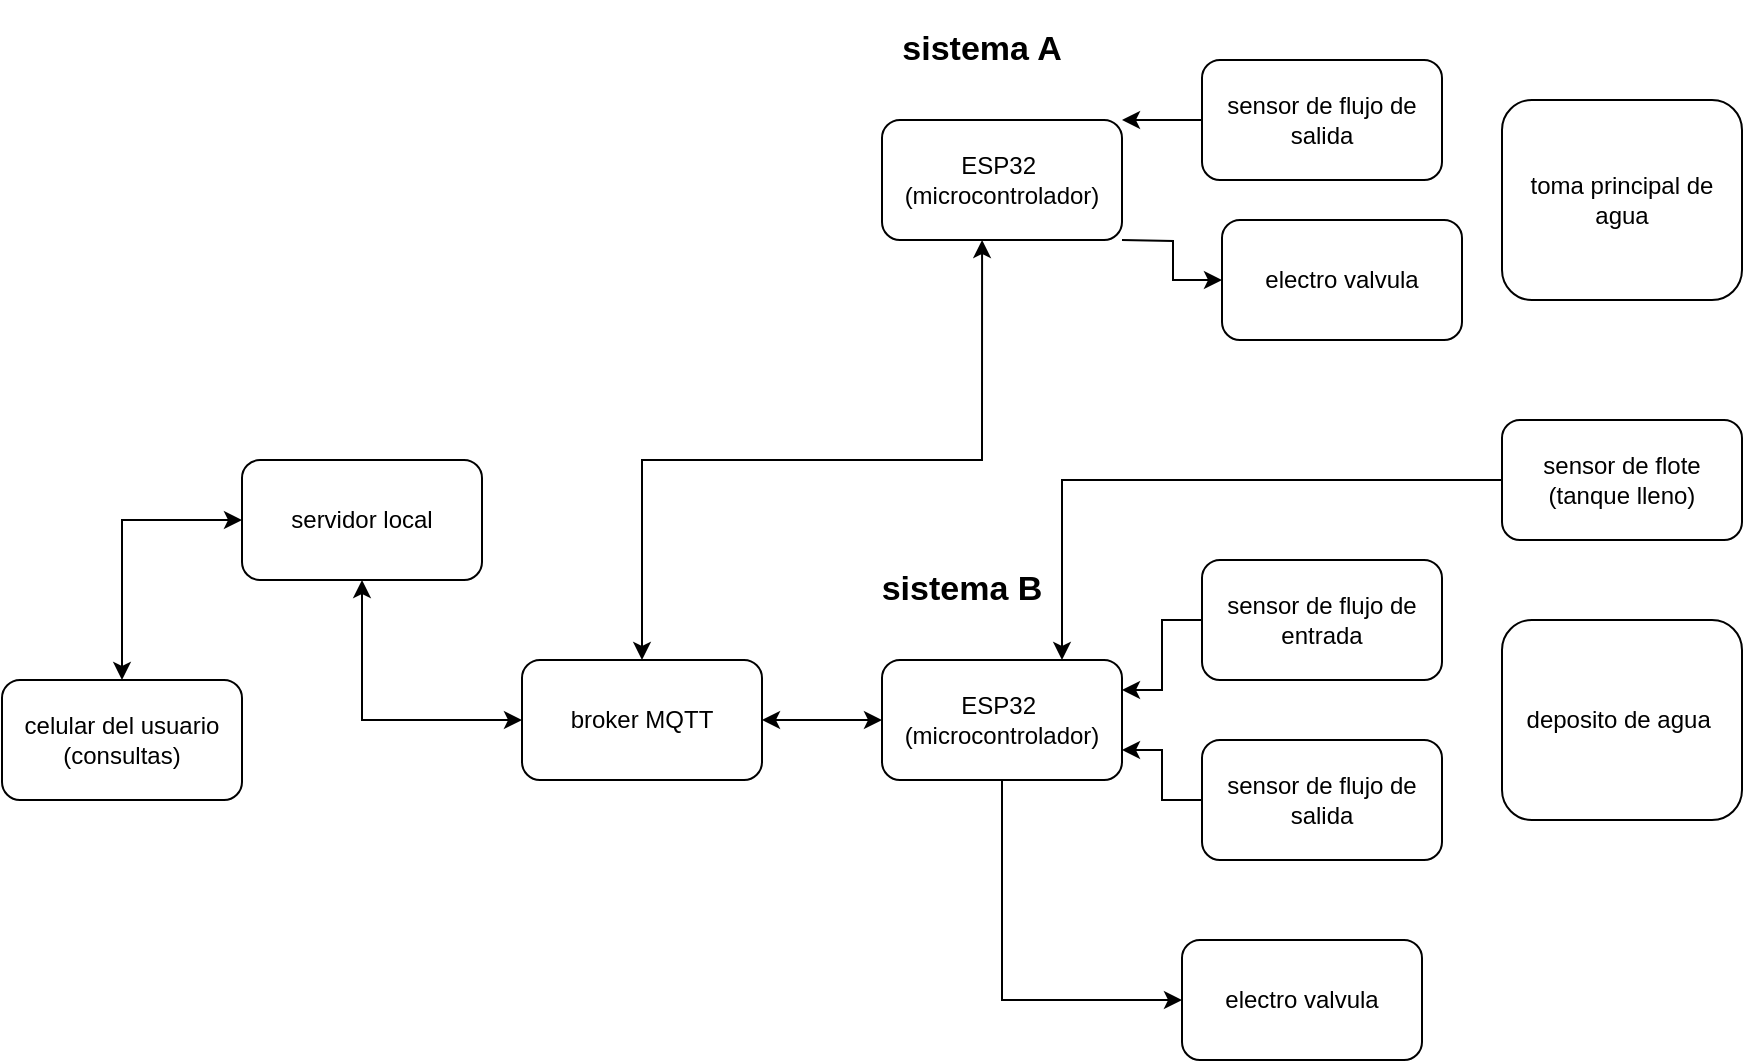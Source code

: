 <mxfile version="20.8.20" type="device"><diagram name="Página-1" id="6uxYMDyw-9LQUl39rtKS"><mxGraphModel dx="1195" dy="589" grid="1" gridSize="10" guides="1" tooltips="1" connect="1" arrows="1" fold="1" page="1" pageScale="1" pageWidth="2339" pageHeight="3300" math="0" shadow="0"><root><mxCell id="0"/><mxCell id="1" parent="0"/><mxCell id="jps7HCXfMElBWCB6Gw9R-2" style="edgeStyle=orthogonalEdgeStyle;rounded=0;orthogonalLoop=1;jettySize=auto;html=1;exitX=0.5;exitY=1;exitDx=0;exitDy=0;entryX=0;entryY=0.5;entryDx=0;entryDy=0;" edge="1" parent="1" source="3XeTFzJpZZpQ1vLzkHNt-1" target="jps7HCXfMElBWCB6Gw9R-1"><mxGeometry relative="1" as="geometry"/></mxCell><mxCell id="3XeTFzJpZZpQ1vLzkHNt-1" value="ESP32&amp;nbsp;&lt;br&gt;(microcontrolador)" style="rounded=1;whiteSpace=wrap;html=1;" parent="1" vertex="1"><mxGeometry x="600" y="460" width="120" height="60" as="geometry"/></mxCell><mxCell id="3XeTFzJpZZpQ1vLzkHNt-12" style="edgeStyle=orthogonalEdgeStyle;rounded=0;orthogonalLoop=1;jettySize=auto;html=1;exitX=0;exitY=0.5;exitDx=0;exitDy=0;entryX=1;entryY=0.25;entryDx=0;entryDy=0;" parent="1" source="3XeTFzJpZZpQ1vLzkHNt-2" target="3XeTFzJpZZpQ1vLzkHNt-1" edge="1"><mxGeometry relative="1" as="geometry"/></mxCell><mxCell id="3XeTFzJpZZpQ1vLzkHNt-2" value="sensor de flujo de entrada" style="rounded=1;whiteSpace=wrap;html=1;" parent="1" vertex="1"><mxGeometry x="760" y="410" width="120" height="60" as="geometry"/></mxCell><mxCell id="3XeTFzJpZZpQ1vLzkHNt-9" style="edgeStyle=orthogonalEdgeStyle;rounded=0;orthogonalLoop=1;jettySize=auto;html=1;exitX=0;exitY=0.5;exitDx=0;exitDy=0;entryX=1;entryY=0.75;entryDx=0;entryDy=0;" parent="1" source="3XeTFzJpZZpQ1vLzkHNt-3" target="3XeTFzJpZZpQ1vLzkHNt-1" edge="1"><mxGeometry relative="1" as="geometry"/></mxCell><mxCell id="3XeTFzJpZZpQ1vLzkHNt-3" value="sensor de flujo de salida" style="rounded=1;whiteSpace=wrap;html=1;" parent="1" vertex="1"><mxGeometry x="760" y="500" width="120" height="60" as="geometry"/></mxCell><mxCell id="3XeTFzJpZZpQ1vLzkHNt-4" value="deposito de agua&amp;nbsp;" style="rounded=1;whiteSpace=wrap;html=1;" parent="1" vertex="1"><mxGeometry x="910" y="440" width="120" height="100" as="geometry"/></mxCell><mxCell id="3XeTFzJpZZpQ1vLzkHNt-13" style="edgeStyle=orthogonalEdgeStyle;rounded=0;orthogonalLoop=1;jettySize=auto;html=1;exitX=0;exitY=0.5;exitDx=0;exitDy=0;entryX=0.75;entryY=0;entryDx=0;entryDy=0;" parent="1" source="3XeTFzJpZZpQ1vLzkHNt-5" target="3XeTFzJpZZpQ1vLzkHNt-1" edge="1"><mxGeometry relative="1" as="geometry"/></mxCell><mxCell id="3XeTFzJpZZpQ1vLzkHNt-5" value="sensor de flote (tanque lleno)" style="rounded=1;whiteSpace=wrap;html=1;" parent="1" vertex="1"><mxGeometry x="910" y="340" width="120" height="60" as="geometry"/></mxCell><mxCell id="3XeTFzJpZZpQ1vLzkHNt-14" value="broker MQTT" style="rounded=1;whiteSpace=wrap;html=1;" parent="1" vertex="1"><mxGeometry x="420" y="460" width="120" height="60" as="geometry"/></mxCell><mxCell id="3XeTFzJpZZpQ1vLzkHNt-15" value="" style="endArrow=classic;startArrow=classic;html=1;rounded=0;" parent="1" source="3XeTFzJpZZpQ1vLzkHNt-14" target="3XeTFzJpZZpQ1vLzkHNt-1" edge="1"><mxGeometry width="50" height="50" relative="1" as="geometry"><mxPoint x="390" y="480" as="sourcePoint"/><mxPoint x="440" y="430" as="targetPoint"/></mxGeometry></mxCell><mxCell id="3XeTFzJpZZpQ1vLzkHNt-16" value="servidor local" style="rounded=1;whiteSpace=wrap;html=1;" parent="1" vertex="1"><mxGeometry x="280" y="360" width="120" height="60" as="geometry"/></mxCell><mxCell id="3XeTFzJpZZpQ1vLzkHNt-17" value="" style="endArrow=classic;startArrow=classic;html=1;rounded=0;exitX=0.5;exitY=1;exitDx=0;exitDy=0;entryX=0;entryY=0.5;entryDx=0;entryDy=0;" parent="1" source="3XeTFzJpZZpQ1vLzkHNt-16" target="3XeTFzJpZZpQ1vLzkHNt-14" edge="1"><mxGeometry width="50" height="50" relative="1" as="geometry"><mxPoint x="390" y="480" as="sourcePoint"/><mxPoint x="440" y="430" as="targetPoint"/><Array as="points"><mxPoint x="340" y="490"/></Array></mxGeometry></mxCell><mxCell id="3XeTFzJpZZpQ1vLzkHNt-18" value="celular del usuario&lt;br&gt;(consultas)" style="rounded=1;whiteSpace=wrap;html=1;" parent="1" vertex="1"><mxGeometry x="160" y="470" width="120" height="60" as="geometry"/></mxCell><mxCell id="3XeTFzJpZZpQ1vLzkHNt-19" value="" style="endArrow=classic;startArrow=classic;html=1;rounded=0;exitX=0.5;exitY=0;exitDx=0;exitDy=0;entryX=0;entryY=0.5;entryDx=0;entryDy=0;" parent="1" source="3XeTFzJpZZpQ1vLzkHNt-18" target="3XeTFzJpZZpQ1vLzkHNt-16" edge="1"><mxGeometry width="50" height="50" relative="1" as="geometry"><mxPoint x="390" y="470" as="sourcePoint"/><mxPoint x="440" y="420" as="targetPoint"/><Array as="points"><mxPoint x="220" y="390"/></Array></mxGeometry></mxCell><mxCell id="jps7HCXfMElBWCB6Gw9R-1" value="electro valvula" style="rounded=1;whiteSpace=wrap;html=1;" vertex="1" parent="1"><mxGeometry x="750" y="600" width="120" height="60" as="geometry"/></mxCell><mxCell id="jps7HCXfMElBWCB6Gw9R-17" style="edgeStyle=orthogonalEdgeStyle;rounded=0;orthogonalLoop=1;jettySize=auto;html=1;exitX=0.5;exitY=1;exitDx=0;exitDy=0;entryX=0;entryY=0.5;entryDx=0;entryDy=0;" edge="1" parent="1" target="jps7HCXfMElBWCB6Gw9R-5"><mxGeometry relative="1" as="geometry"><mxPoint x="720" y="250" as="sourcePoint"/></mxGeometry></mxCell><mxCell id="jps7HCXfMElBWCB6Gw9R-16" style="edgeStyle=orthogonalEdgeStyle;rounded=0;orthogonalLoop=1;jettySize=auto;html=1;exitX=0;exitY=0.5;exitDx=0;exitDy=0;entryX=0.5;entryY=0;entryDx=0;entryDy=0;" edge="1" parent="1" source="jps7HCXfMElBWCB6Gw9R-4"><mxGeometry relative="1" as="geometry"><mxPoint x="720" y="190" as="targetPoint"/></mxGeometry></mxCell><mxCell id="jps7HCXfMElBWCB6Gw9R-4" value="sensor de flujo de salida" style="rounded=1;whiteSpace=wrap;html=1;" vertex="1" parent="1"><mxGeometry x="760" y="160" width="120" height="60" as="geometry"/></mxCell><mxCell id="jps7HCXfMElBWCB6Gw9R-5" value="electro valvula" style="rounded=1;whiteSpace=wrap;html=1;" vertex="1" parent="1"><mxGeometry x="770" y="240" width="120" height="60" as="geometry"/></mxCell><mxCell id="jps7HCXfMElBWCB6Gw9R-8" style="edgeStyle=orthogonalEdgeStyle;rounded=0;orthogonalLoop=1;jettySize=auto;html=1;exitX=0.5;exitY=1;exitDx=0;exitDy=0;" edge="1" parent="1" source="jps7HCXfMElBWCB6Gw9R-5" target="jps7HCXfMElBWCB6Gw9R-5"><mxGeometry relative="1" as="geometry"/></mxCell><mxCell id="jps7HCXfMElBWCB6Gw9R-9" value="toma principal de agua" style="rounded=1;whiteSpace=wrap;html=1;" vertex="1" parent="1"><mxGeometry x="910" y="180" width="120" height="100" as="geometry"/></mxCell><mxCell id="jps7HCXfMElBWCB6Gw9R-18" value="&lt;b&gt;&lt;font style=&quot;font-size: 17px;&quot;&gt;sistema A&lt;/font&gt;&lt;/b&gt;" style="text;html=1;strokeColor=none;fillColor=none;align=center;verticalAlign=middle;whiteSpace=wrap;rounded=0;" vertex="1" parent="1"><mxGeometry x="580" y="130" width="140" height="50" as="geometry"/></mxCell><mxCell id="jps7HCXfMElBWCB6Gw9R-19" value="ESP32&amp;nbsp;&lt;br&gt;(microcontrolador)" style="rounded=1;whiteSpace=wrap;html=1;" vertex="1" parent="1"><mxGeometry x="600" y="190" width="120" height="60" as="geometry"/></mxCell><mxCell id="jps7HCXfMElBWCB6Gw9R-20" value="" style="endArrow=classic;startArrow=classic;html=1;rounded=0;exitX=0.417;exitY=1;exitDx=0;exitDy=0;exitPerimeter=0;entryX=0.5;entryY=0;entryDx=0;entryDy=0;" edge="1" parent="1" source="jps7HCXfMElBWCB6Gw9R-19" target="3XeTFzJpZZpQ1vLzkHNt-14"><mxGeometry width="50" height="50" relative="1" as="geometry"><mxPoint x="550" y="500" as="sourcePoint"/><mxPoint x="610" y="500" as="targetPoint"/><Array as="points"><mxPoint x="650" y="360"/><mxPoint x="540" y="360"/><mxPoint x="480" y="360"/></Array></mxGeometry></mxCell><mxCell id="jps7HCXfMElBWCB6Gw9R-21" value="&lt;b&gt;&lt;font style=&quot;font-size: 17px;&quot;&gt;sistema B&lt;/font&gt;&lt;/b&gt;" style="text;html=1;strokeColor=none;fillColor=none;align=center;verticalAlign=middle;whiteSpace=wrap;rounded=0;" vertex="1" parent="1"><mxGeometry x="570" y="400" width="140" height="50" as="geometry"/></mxCell></root></mxGraphModel></diagram></mxfile>